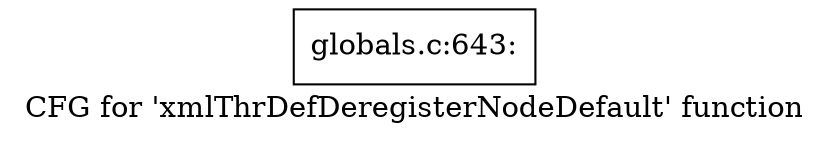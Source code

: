 digraph "CFG for 'xmlThrDefDeregisterNodeDefault' function" {
	label="CFG for 'xmlThrDefDeregisterNodeDefault' function";

	Node0x4aa8ee0 [shape=record,label="{globals.c:643:}"];
}
